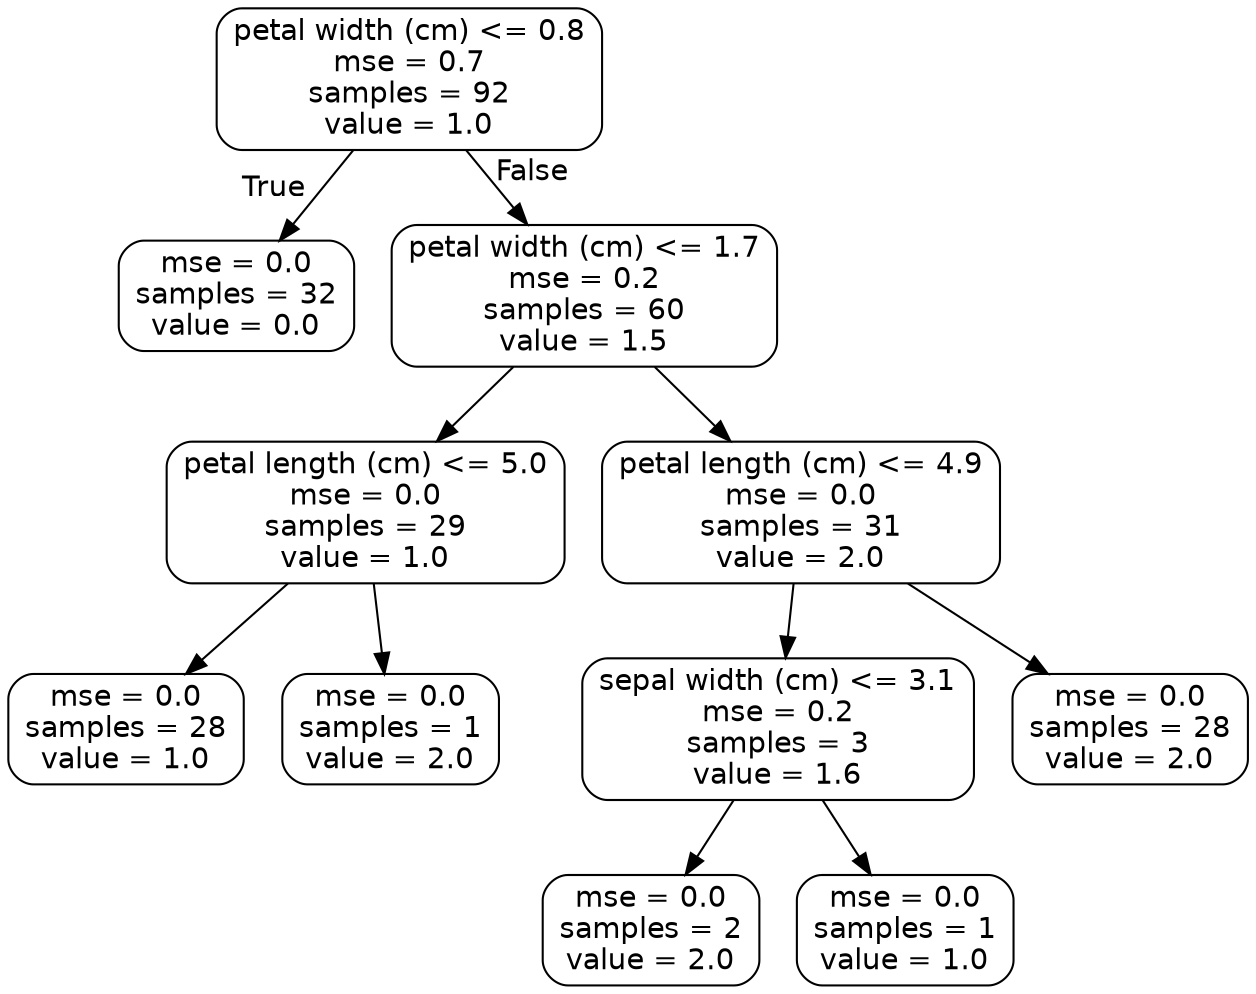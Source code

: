 digraph Tree {
node [shape=box, style="rounded", color="black", fontname=helvetica] ;
edge [fontname=helvetica] ;
0 [label="petal width (cm) <= 0.8\nmse = 0.7\nsamples = 92\nvalue = 1.0"] ;
1 [label="mse = 0.0\nsamples = 32\nvalue = 0.0"] ;
0 -> 1 [labeldistance=2.5, labelangle=45, headlabel="True"] ;
2 [label="petal width (cm) <= 1.7\nmse = 0.2\nsamples = 60\nvalue = 1.5"] ;
0 -> 2 [labeldistance=2.5, labelangle=-45, headlabel="False"] ;
3 [label="petal length (cm) <= 5.0\nmse = 0.0\nsamples = 29\nvalue = 1.0"] ;
2 -> 3 ;
4 [label="mse = 0.0\nsamples = 28\nvalue = 1.0"] ;
3 -> 4 ;
5 [label="mse = 0.0\nsamples = 1\nvalue = 2.0"] ;
3 -> 5 ;
6 [label="petal length (cm) <= 4.9\nmse = 0.0\nsamples = 31\nvalue = 2.0"] ;
2 -> 6 ;
7 [label="sepal width (cm) <= 3.1\nmse = 0.2\nsamples = 3\nvalue = 1.6"] ;
6 -> 7 ;
8 [label="mse = 0.0\nsamples = 2\nvalue = 2.0"] ;
7 -> 8 ;
9 [label="mse = 0.0\nsamples = 1\nvalue = 1.0"] ;
7 -> 9 ;
10 [label="mse = 0.0\nsamples = 28\nvalue = 2.0"] ;
6 -> 10 ;
}